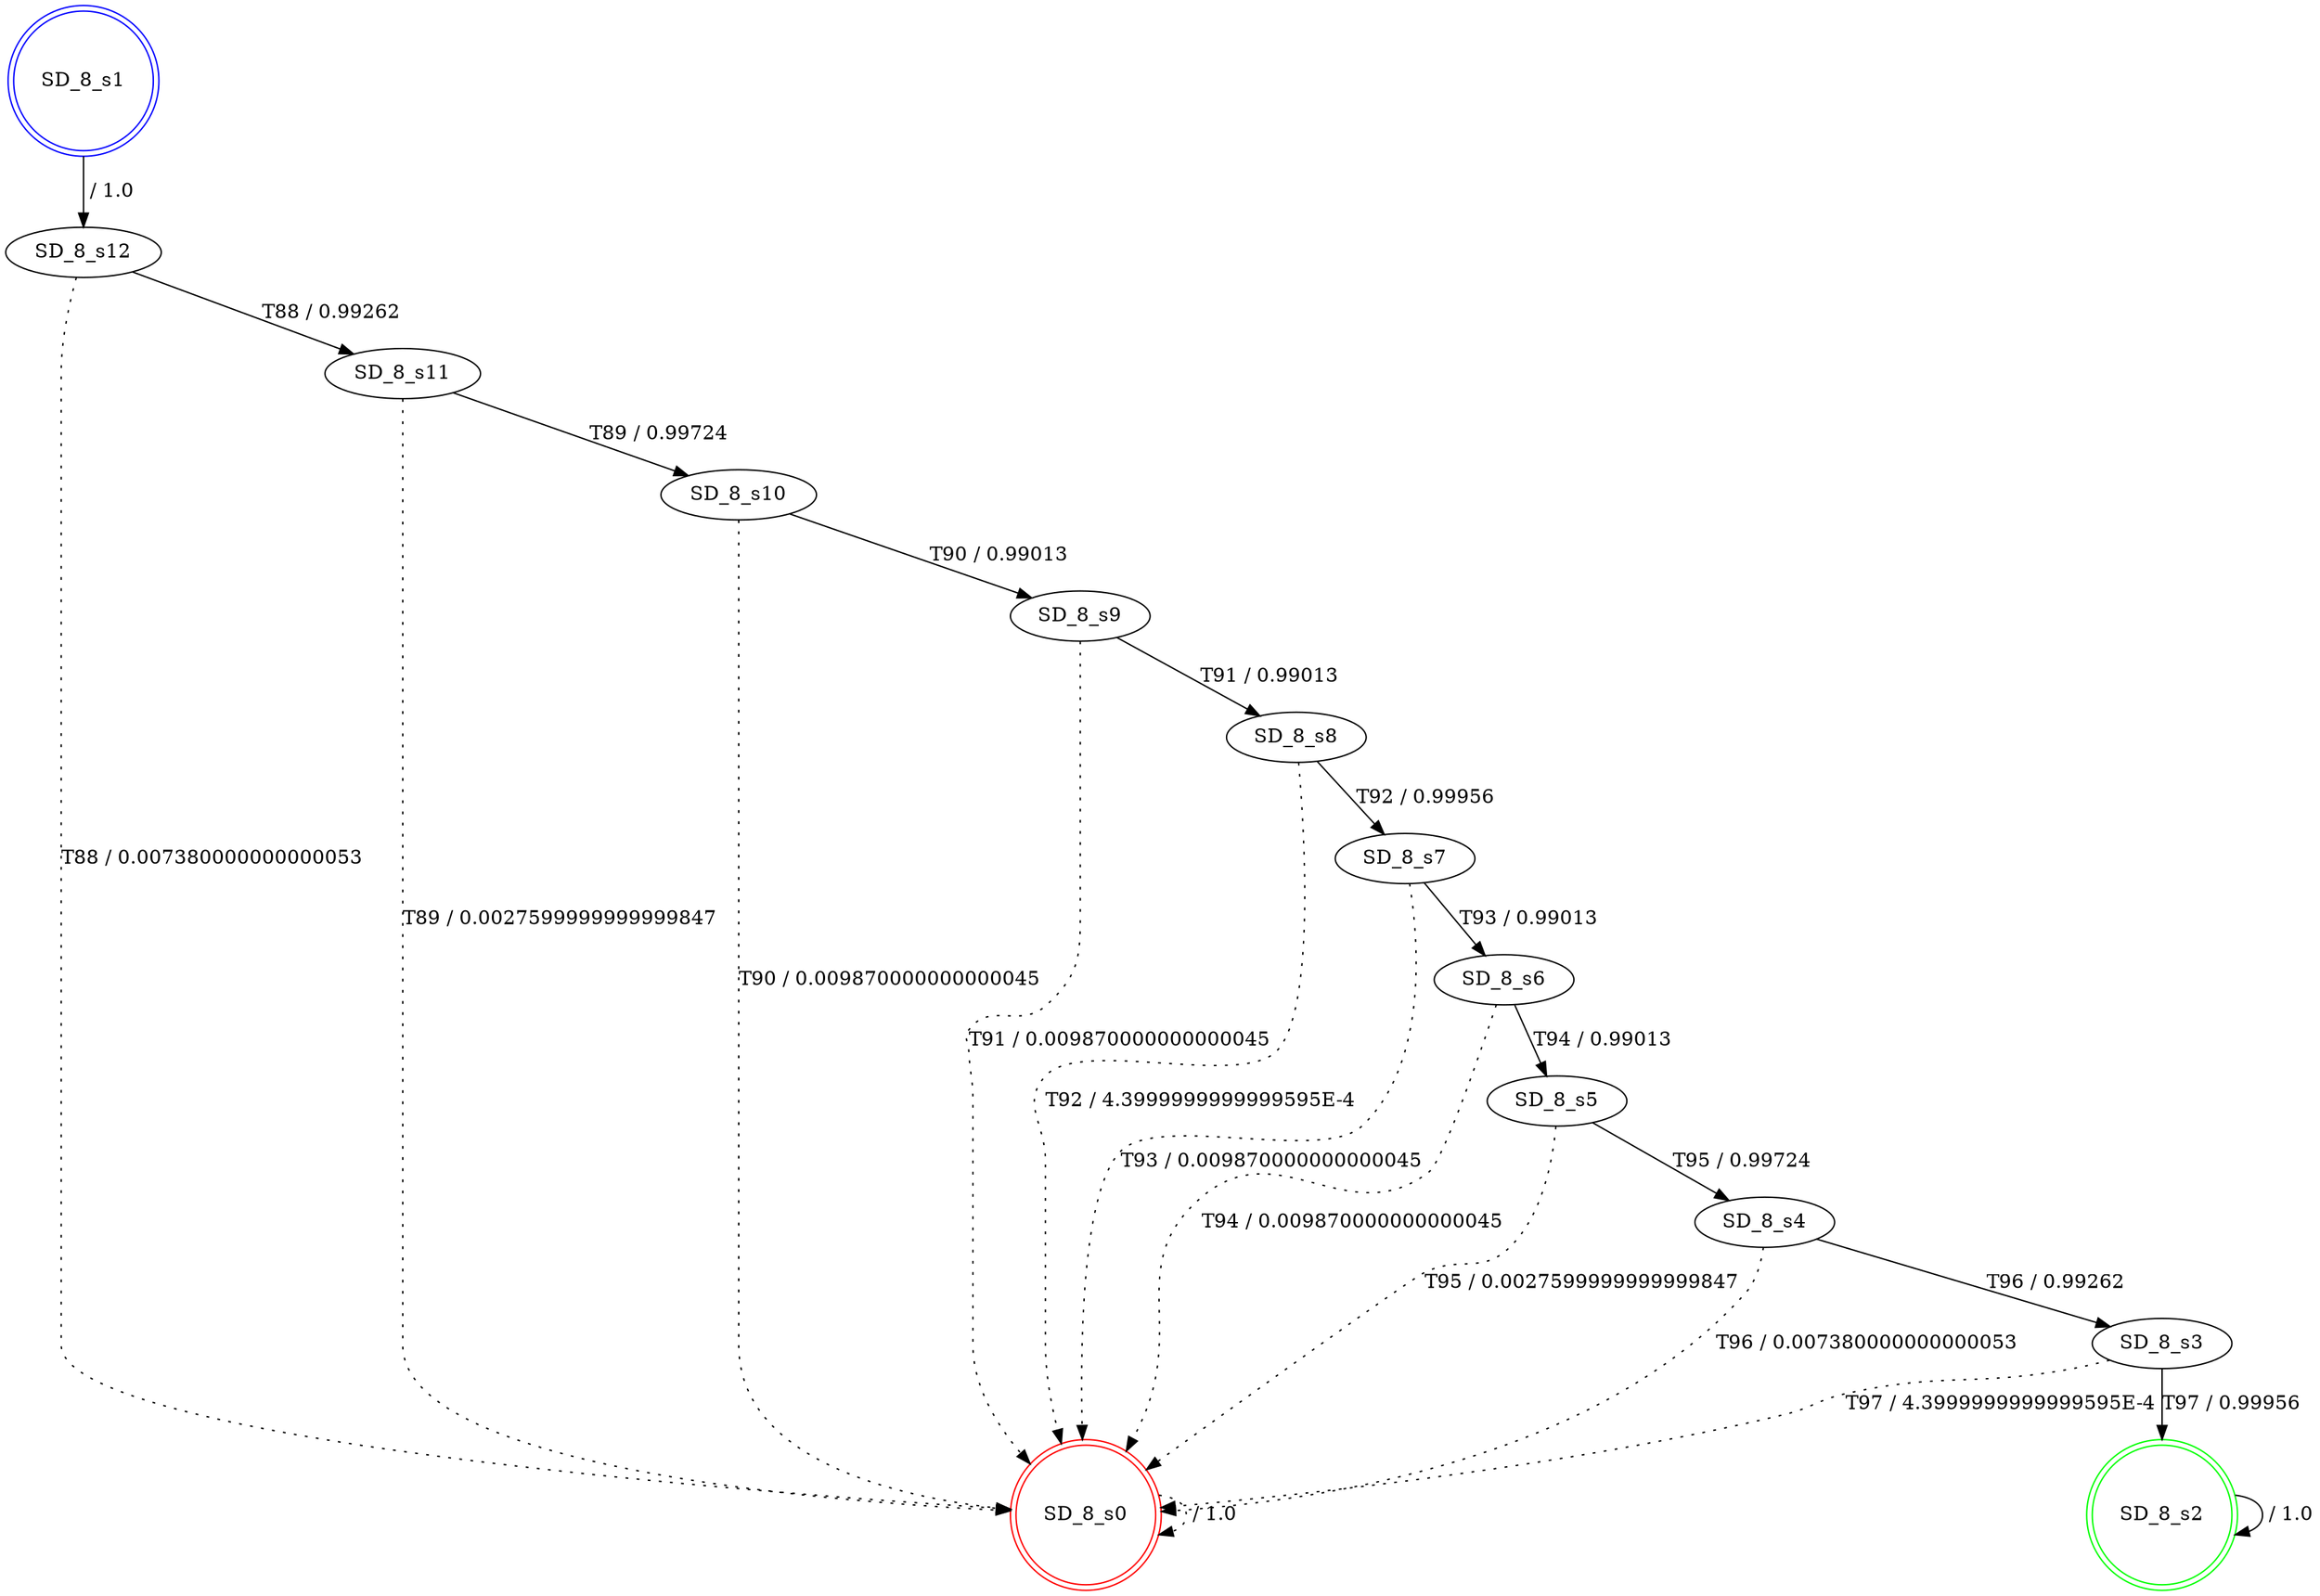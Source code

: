 digraph graphname {
SD_8_s0 [label="SD_8_s0",color=red,shape=doublecircle ];
SD_8_s1 [label="SD_8_s1",color=blue,shape=doublecircle ];
SD_8_s2 [label="SD_8_s2",color=green,shape=doublecircle ];
SD_8_s3 [label="SD_8_s3" ];
SD_8_s4 [label="SD_8_s4" ];
SD_8_s5 [label="SD_8_s5" ];
SD_8_s6 [label="SD_8_s6" ];
SD_8_s7 [label="SD_8_s7" ];
SD_8_s8 [label="SD_8_s8" ];
SD_8_s9 [label="SD_8_s9" ];
SD_8_s10 [label="SD_8_s10" ];
SD_8_s11 [label="SD_8_s11" ];
SD_8_s12 [label="SD_8_s12" ];
SD_8_s0 -> SD_8_s0 [label=" / 1.0", style=dotted];
SD_8_s1 -> SD_8_s12 [label=" / 1.0"];
SD_8_s2 -> SD_8_s2 [label=" / 1.0"];
SD_8_s3 -> SD_8_s2 [label="T97 / 0.99956"];
SD_8_s3 -> SD_8_s0 [label="T97 / 4.3999999999999595E-4", style=dotted];
SD_8_s4 -> SD_8_s3 [label="T96 / 0.99262"];
SD_8_s4 -> SD_8_s0 [label="T96 / 0.007380000000000053", style=dotted];
SD_8_s5 -> SD_8_s4 [label="T95 / 0.99724"];
SD_8_s5 -> SD_8_s0 [label="T95 / 0.0027599999999999847", style=dotted];
SD_8_s6 -> SD_8_s5 [label="T94 / 0.99013"];
SD_8_s6 -> SD_8_s0 [label="T94 / 0.009870000000000045", style=dotted];
SD_8_s7 -> SD_8_s6 [label="T93 / 0.99013"];
SD_8_s7 -> SD_8_s0 [label="T93 / 0.009870000000000045", style=dotted];
SD_8_s8 -> SD_8_s7 [label="T92 / 0.99956"];
SD_8_s8 -> SD_8_s0 [label="T92 / 4.3999999999999595E-4", style=dotted];
SD_8_s9 -> SD_8_s8 [label="T91 / 0.99013"];
SD_8_s9 -> SD_8_s0 [label="T91 / 0.009870000000000045", style=dotted];
SD_8_s10 -> SD_8_s9 [label="T90 / 0.99013"];
SD_8_s10 -> SD_8_s0 [label="T90 / 0.009870000000000045", style=dotted];
SD_8_s11 -> SD_8_s10 [label="T89 / 0.99724"];
SD_8_s11 -> SD_8_s0 [label="T89 / 0.0027599999999999847", style=dotted];
SD_8_s12 -> SD_8_s11 [label="T88 / 0.99262"];
SD_8_s12 -> SD_8_s0 [label="T88 / 0.007380000000000053", style=dotted];
}
